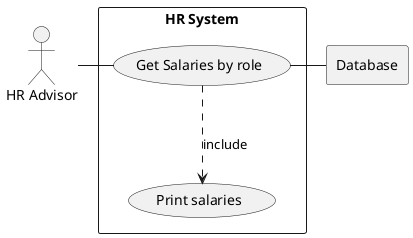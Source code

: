 @startuml

actor HR as "HR Advisor"

rectangle Database

rectangle "HR System"{

usecase UC4 as "Get Salaries by role"
usecase UCa as "Print salaries"

HR - UC4
UC4 ..>UCa : include
UC4 - Database
}
@enduml